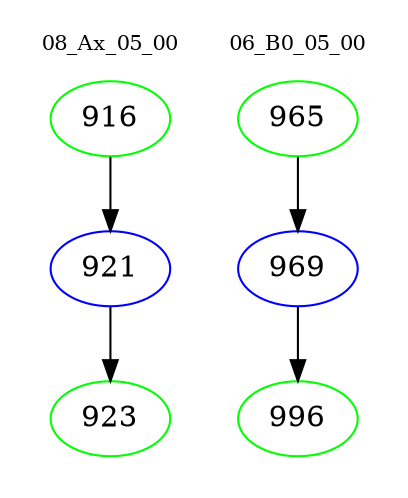 digraph{
subgraph cluster_0 {
color = white
label = "08_Ax_05_00";
fontsize=10;
T0_916 [label="916", color="green"]
T0_916 -> T0_921 [color="black"]
T0_921 [label="921", color="blue"]
T0_921 -> T0_923 [color="black"]
T0_923 [label="923", color="green"]
}
subgraph cluster_1 {
color = white
label = "06_B0_05_00";
fontsize=10;
T1_965 [label="965", color="green"]
T1_965 -> T1_969 [color="black"]
T1_969 [label="969", color="blue"]
T1_969 -> T1_996 [color="black"]
T1_996 [label="996", color="green"]
}
}
